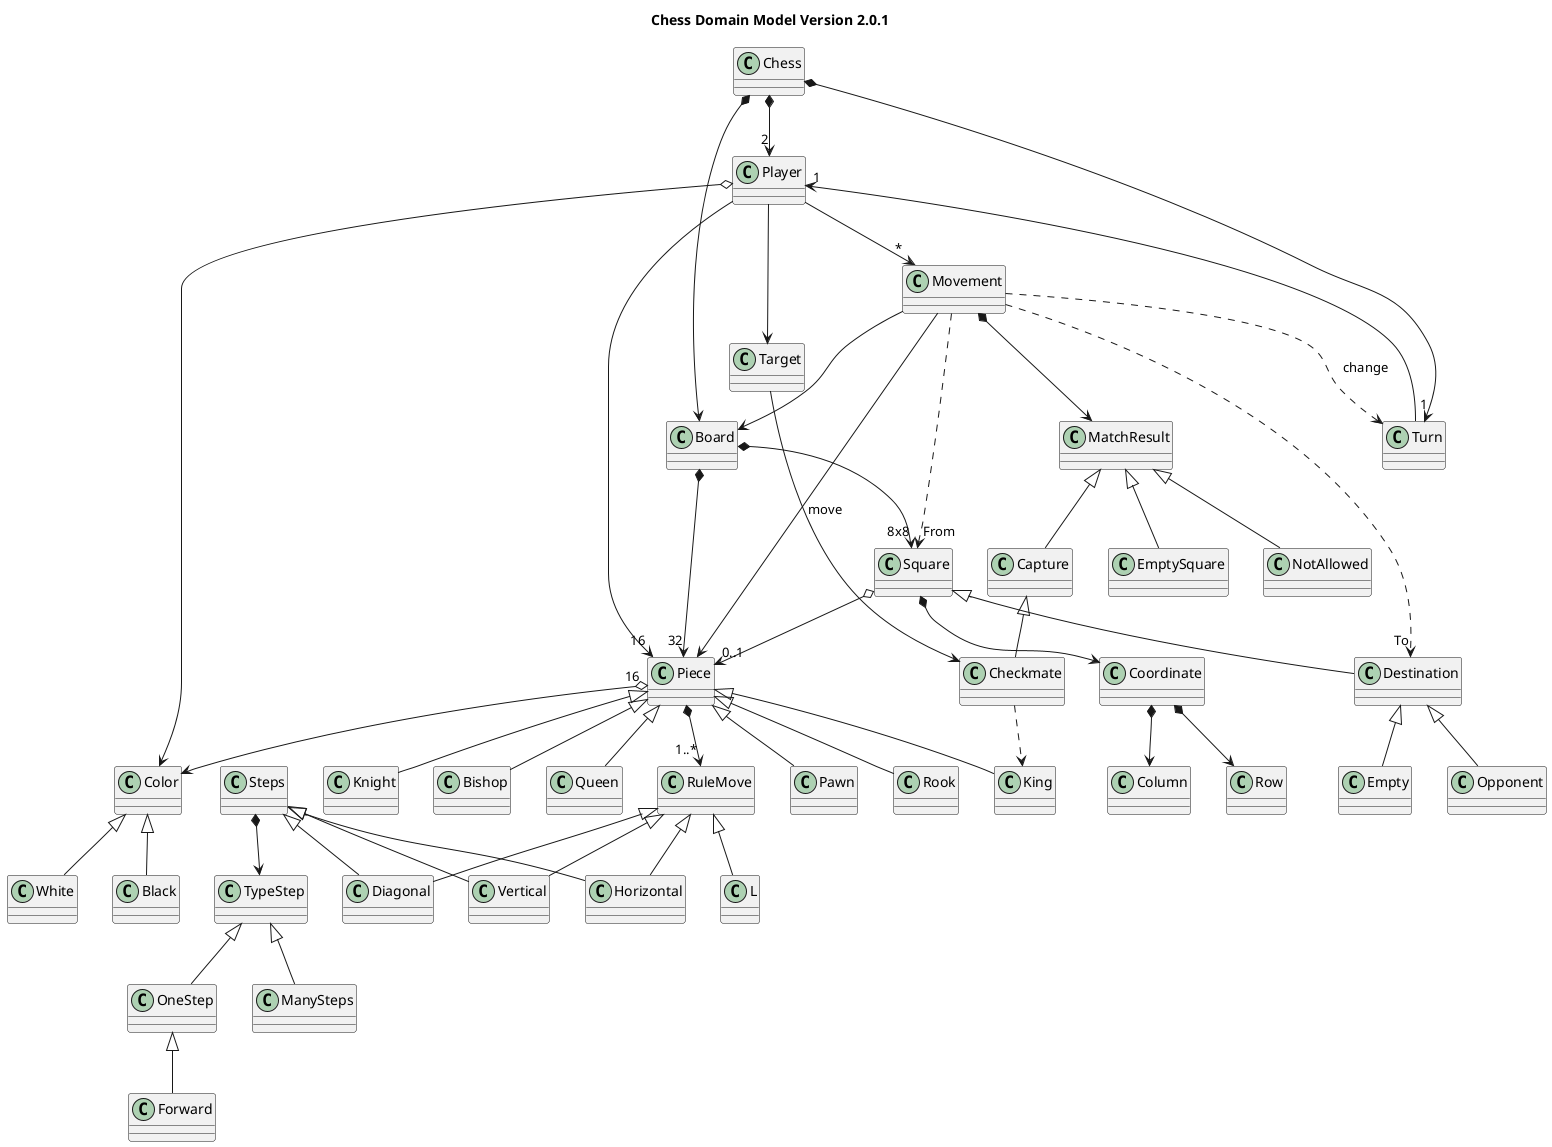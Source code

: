 @startuml ChessDomainModel_v2_0_1

	title Chess Domain Model Version 2.0.1

	class Chess
    class Square
	class Empty
	class Opponent
    class Coordinate
    
	together {
		
	}
	class Player	
	class RuleMove
	
	
	class Board
	class Piece
	class Movement
	class Turn
	class RuleMove
	class Pawn
	class Rook
	class Knight
	class Bishop
	class Queen
	class King
	class Color
	class White
	class Black
	class Checkmate
	class Capture
	class Target
	class Steps
	class TypeStep
	class OneStep
	class Forward
	class ManySteps
	class Destination
	class Checkmate
	class EmptySquare

	Chess *--> "1" Turn
	Chess *--> Board
	Chess *--> "2" Player
	Turn --> "1" Player
    Board *--> "8x8" Square
	Board *--> "32" Piece
	Player o--> Color
	Player --> Target
	Player --> "*" Movement
	Player --> "16" Piece
	Target --> Checkmate
	Color ^-- White
	Color ^-- Black
	Piece *--> "1..*" RuleMove
	Piece ^-- Pawn
	Piece ^-- Bishop
	Piece ^-- Knight
	Piece ^-- Rook
	Piece ^-- Queen
	Piece ^-- King
	Piece "16" o--> Color
	Movement --> Board
	Movement ..> "To" Destination
    Movement ..> "From" Square
	Movement --> Piece : move
	Movement *--> MatchResult
	Movement ..> Turn : change
	MatchResult ^-- Capture
	MatchResult ^-- EmptySquare
	MatchResult ^-- NotAllowed
	Capture ^-- Checkmate
	Checkmate ..>  King
	Square *--> Coordinate
	Square ^-- Destination
	Square o--> "0..1" Piece
	Coordinate *--> Row
	Coordinate *--> Column
	Destination ^-- Empty
	Destination ^-- Opponent	
	RuleMove ^-- Horizontal
	RuleMove ^-- Vertical
	RuleMove ^-- Diagonal
	RuleMove ^-- L
	Steps *--> TypeStep
	TypeStep ^-- OneStep
	OneStep ^-- Forward
	TypeStep ^-- ManySteps
	Steps ^-- Horizontal
	Steps ^-- Vertical
	Steps ^-- Diagonal

	

@enduml